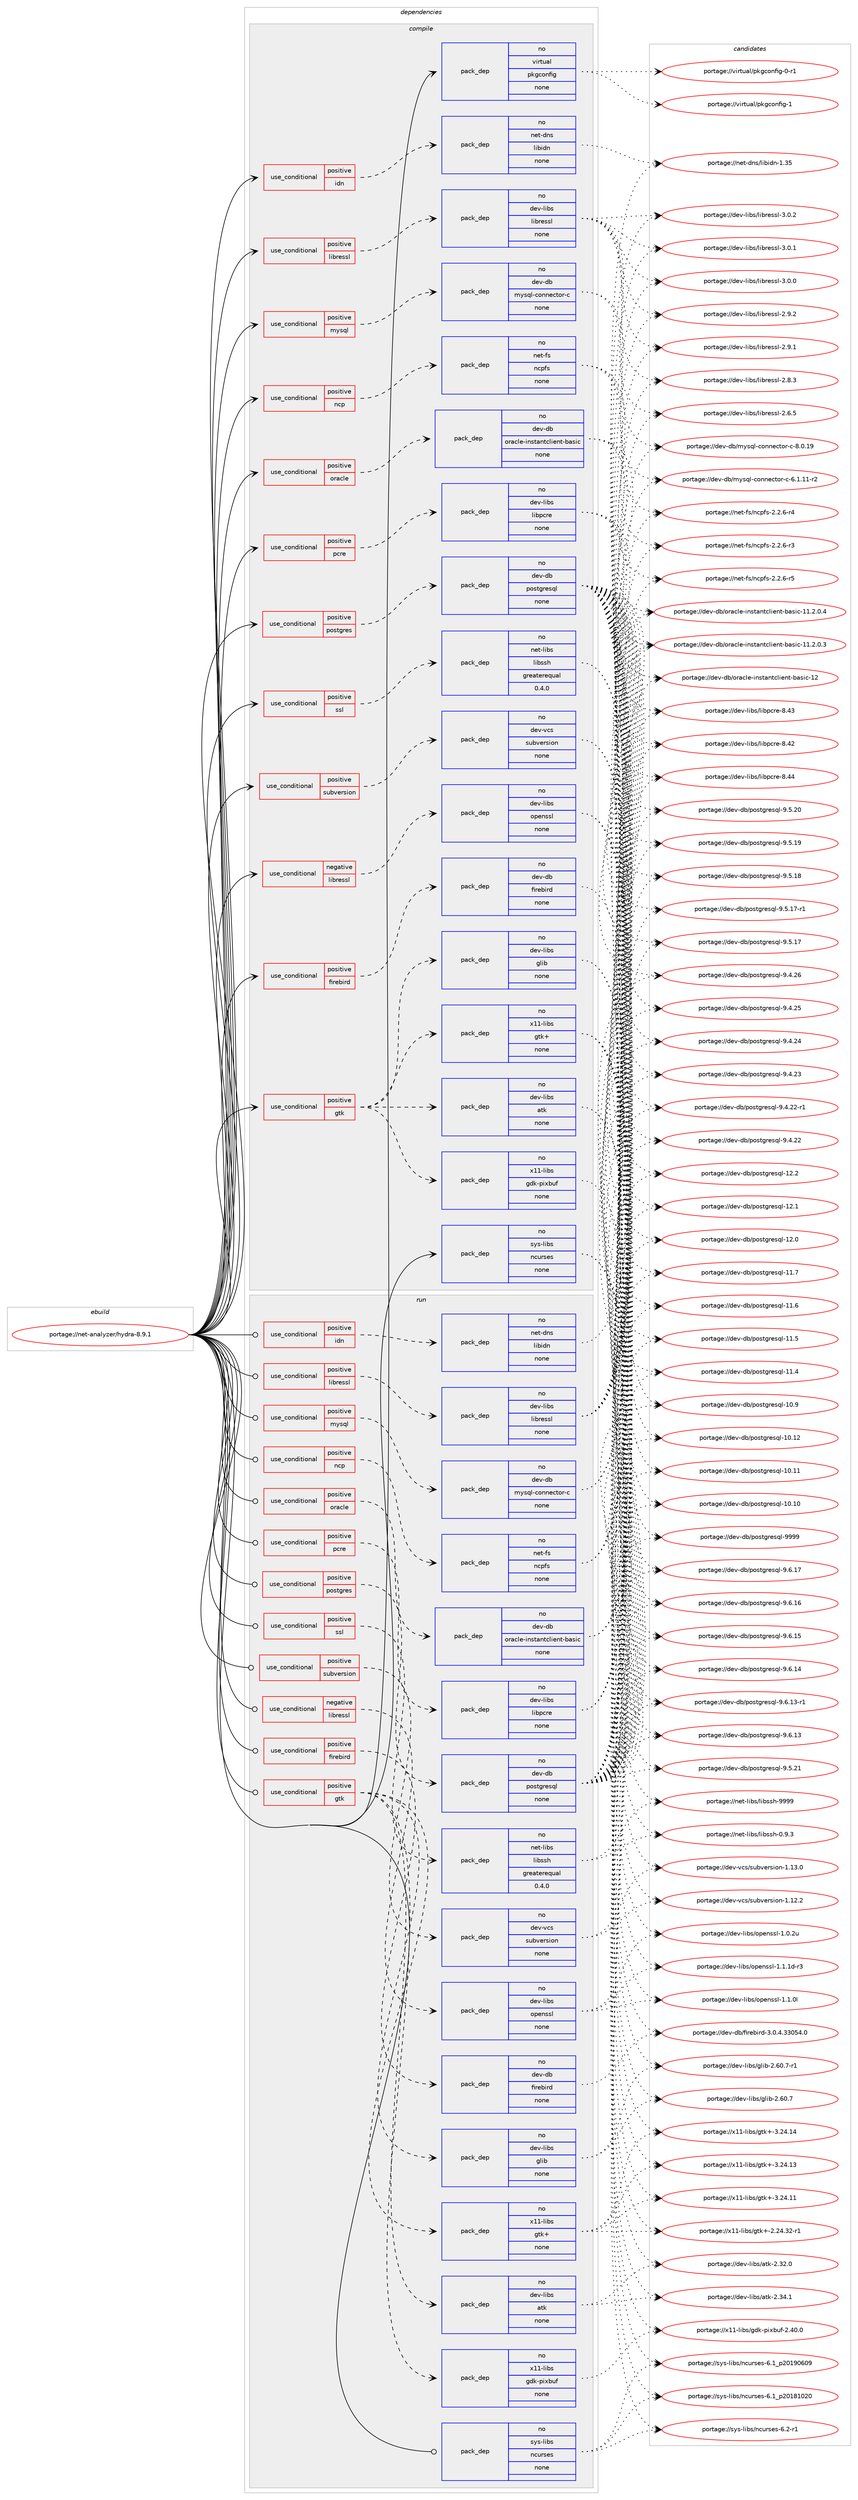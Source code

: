 digraph prolog {

# *************
# Graph options
# *************

newrank=true;
concentrate=true;
compound=true;
graph [rankdir=LR,fontname=Helvetica,fontsize=10,ranksep=1.5];#, ranksep=2.5, nodesep=0.2];
edge  [arrowhead=vee];
node  [fontname=Helvetica,fontsize=10];

# **********
# The ebuild
# **********

subgraph cluster_leftcol {
color=gray;
rank=same;
label=<<i>ebuild</i>>;
id [label="portage://net-analyzer/hydra-8.9.1", color=red, width=4, href="../net-analyzer/hydra-8.9.1.svg"];
}

# ****************
# The dependencies
# ****************

subgraph cluster_midcol {
color=gray;
label=<<i>dependencies</i>>;
subgraph cluster_compile {
fillcolor="#eeeeee";
style=filled;
label=<<i>compile</i>>;
subgraph cond35317 {
dependency156627 [label=<<TABLE BORDER="0" CELLBORDER="1" CELLSPACING="0" CELLPADDING="4"><TR><TD ROWSPAN="3" CELLPADDING="10">use_conditional</TD></TR><TR><TD>negative</TD></TR><TR><TD>libressl</TD></TR></TABLE>>, shape=none, color=red];
subgraph pack118736 {
dependency156628 [label=<<TABLE BORDER="0" CELLBORDER="1" CELLSPACING="0" CELLPADDING="4" WIDTH="220"><TR><TD ROWSPAN="6" CELLPADDING="30">pack_dep</TD></TR><TR><TD WIDTH="110">no</TD></TR><TR><TD>dev-libs</TD></TR><TR><TD>openssl</TD></TR><TR><TD>none</TD></TR><TR><TD></TD></TR></TABLE>>, shape=none, color=blue];
}
dependency156627:e -> dependency156628:w [weight=20,style="dashed",arrowhead="vee"];
}
id:e -> dependency156627:w [weight=20,style="solid",arrowhead="vee"];
subgraph cond35318 {
dependency156629 [label=<<TABLE BORDER="0" CELLBORDER="1" CELLSPACING="0" CELLPADDING="4"><TR><TD ROWSPAN="3" CELLPADDING="10">use_conditional</TD></TR><TR><TD>positive</TD></TR><TR><TD>firebird</TD></TR></TABLE>>, shape=none, color=red];
subgraph pack118737 {
dependency156630 [label=<<TABLE BORDER="0" CELLBORDER="1" CELLSPACING="0" CELLPADDING="4" WIDTH="220"><TR><TD ROWSPAN="6" CELLPADDING="30">pack_dep</TD></TR><TR><TD WIDTH="110">no</TD></TR><TR><TD>dev-db</TD></TR><TR><TD>firebird</TD></TR><TR><TD>none</TD></TR><TR><TD></TD></TR></TABLE>>, shape=none, color=blue];
}
dependency156629:e -> dependency156630:w [weight=20,style="dashed",arrowhead="vee"];
}
id:e -> dependency156629:w [weight=20,style="solid",arrowhead="vee"];
subgraph cond35319 {
dependency156631 [label=<<TABLE BORDER="0" CELLBORDER="1" CELLSPACING="0" CELLPADDING="4"><TR><TD ROWSPAN="3" CELLPADDING="10">use_conditional</TD></TR><TR><TD>positive</TD></TR><TR><TD>gtk</TD></TR></TABLE>>, shape=none, color=red];
subgraph pack118738 {
dependency156632 [label=<<TABLE BORDER="0" CELLBORDER="1" CELLSPACING="0" CELLPADDING="4" WIDTH="220"><TR><TD ROWSPAN="6" CELLPADDING="30">pack_dep</TD></TR><TR><TD WIDTH="110">no</TD></TR><TR><TD>dev-libs</TD></TR><TR><TD>atk</TD></TR><TR><TD>none</TD></TR><TR><TD></TD></TR></TABLE>>, shape=none, color=blue];
}
dependency156631:e -> dependency156632:w [weight=20,style="dashed",arrowhead="vee"];
subgraph pack118739 {
dependency156633 [label=<<TABLE BORDER="0" CELLBORDER="1" CELLSPACING="0" CELLPADDING="4" WIDTH="220"><TR><TD ROWSPAN="6" CELLPADDING="30">pack_dep</TD></TR><TR><TD WIDTH="110">no</TD></TR><TR><TD>dev-libs</TD></TR><TR><TD>glib</TD></TR><TR><TD>none</TD></TR><TR><TD></TD></TR></TABLE>>, shape=none, color=blue];
}
dependency156631:e -> dependency156633:w [weight=20,style="dashed",arrowhead="vee"];
subgraph pack118740 {
dependency156634 [label=<<TABLE BORDER="0" CELLBORDER="1" CELLSPACING="0" CELLPADDING="4" WIDTH="220"><TR><TD ROWSPAN="6" CELLPADDING="30">pack_dep</TD></TR><TR><TD WIDTH="110">no</TD></TR><TR><TD>x11-libs</TD></TR><TR><TD>gdk-pixbuf</TD></TR><TR><TD>none</TD></TR><TR><TD></TD></TR></TABLE>>, shape=none, color=blue];
}
dependency156631:e -> dependency156634:w [weight=20,style="dashed",arrowhead="vee"];
subgraph pack118741 {
dependency156635 [label=<<TABLE BORDER="0" CELLBORDER="1" CELLSPACING="0" CELLPADDING="4" WIDTH="220"><TR><TD ROWSPAN="6" CELLPADDING="30">pack_dep</TD></TR><TR><TD WIDTH="110">no</TD></TR><TR><TD>x11-libs</TD></TR><TR><TD>gtk+</TD></TR><TR><TD>none</TD></TR><TR><TD></TD></TR></TABLE>>, shape=none, color=blue];
}
dependency156631:e -> dependency156635:w [weight=20,style="dashed",arrowhead="vee"];
}
id:e -> dependency156631:w [weight=20,style="solid",arrowhead="vee"];
subgraph cond35320 {
dependency156636 [label=<<TABLE BORDER="0" CELLBORDER="1" CELLSPACING="0" CELLPADDING="4"><TR><TD ROWSPAN="3" CELLPADDING="10">use_conditional</TD></TR><TR><TD>positive</TD></TR><TR><TD>idn</TD></TR></TABLE>>, shape=none, color=red];
subgraph pack118742 {
dependency156637 [label=<<TABLE BORDER="0" CELLBORDER="1" CELLSPACING="0" CELLPADDING="4" WIDTH="220"><TR><TD ROWSPAN="6" CELLPADDING="30">pack_dep</TD></TR><TR><TD WIDTH="110">no</TD></TR><TR><TD>net-dns</TD></TR><TR><TD>libidn</TD></TR><TR><TD>none</TD></TR><TR><TD></TD></TR></TABLE>>, shape=none, color=blue];
}
dependency156636:e -> dependency156637:w [weight=20,style="dashed",arrowhead="vee"];
}
id:e -> dependency156636:w [weight=20,style="solid",arrowhead="vee"];
subgraph cond35321 {
dependency156638 [label=<<TABLE BORDER="0" CELLBORDER="1" CELLSPACING="0" CELLPADDING="4"><TR><TD ROWSPAN="3" CELLPADDING="10">use_conditional</TD></TR><TR><TD>positive</TD></TR><TR><TD>libressl</TD></TR></TABLE>>, shape=none, color=red];
subgraph pack118743 {
dependency156639 [label=<<TABLE BORDER="0" CELLBORDER="1" CELLSPACING="0" CELLPADDING="4" WIDTH="220"><TR><TD ROWSPAN="6" CELLPADDING="30">pack_dep</TD></TR><TR><TD WIDTH="110">no</TD></TR><TR><TD>dev-libs</TD></TR><TR><TD>libressl</TD></TR><TR><TD>none</TD></TR><TR><TD></TD></TR></TABLE>>, shape=none, color=blue];
}
dependency156638:e -> dependency156639:w [weight=20,style="dashed",arrowhead="vee"];
}
id:e -> dependency156638:w [weight=20,style="solid",arrowhead="vee"];
subgraph cond35322 {
dependency156640 [label=<<TABLE BORDER="0" CELLBORDER="1" CELLSPACING="0" CELLPADDING="4"><TR><TD ROWSPAN="3" CELLPADDING="10">use_conditional</TD></TR><TR><TD>positive</TD></TR><TR><TD>mysql</TD></TR></TABLE>>, shape=none, color=red];
subgraph pack118744 {
dependency156641 [label=<<TABLE BORDER="0" CELLBORDER="1" CELLSPACING="0" CELLPADDING="4" WIDTH="220"><TR><TD ROWSPAN="6" CELLPADDING="30">pack_dep</TD></TR><TR><TD WIDTH="110">no</TD></TR><TR><TD>dev-db</TD></TR><TR><TD>mysql-connector-c</TD></TR><TR><TD>none</TD></TR><TR><TD></TD></TR></TABLE>>, shape=none, color=blue];
}
dependency156640:e -> dependency156641:w [weight=20,style="dashed",arrowhead="vee"];
}
id:e -> dependency156640:w [weight=20,style="solid",arrowhead="vee"];
subgraph cond35323 {
dependency156642 [label=<<TABLE BORDER="0" CELLBORDER="1" CELLSPACING="0" CELLPADDING="4"><TR><TD ROWSPAN="3" CELLPADDING="10">use_conditional</TD></TR><TR><TD>positive</TD></TR><TR><TD>ncp</TD></TR></TABLE>>, shape=none, color=red];
subgraph pack118745 {
dependency156643 [label=<<TABLE BORDER="0" CELLBORDER="1" CELLSPACING="0" CELLPADDING="4" WIDTH="220"><TR><TD ROWSPAN="6" CELLPADDING="30">pack_dep</TD></TR><TR><TD WIDTH="110">no</TD></TR><TR><TD>net-fs</TD></TR><TR><TD>ncpfs</TD></TR><TR><TD>none</TD></TR><TR><TD></TD></TR></TABLE>>, shape=none, color=blue];
}
dependency156642:e -> dependency156643:w [weight=20,style="dashed",arrowhead="vee"];
}
id:e -> dependency156642:w [weight=20,style="solid",arrowhead="vee"];
subgraph cond35324 {
dependency156644 [label=<<TABLE BORDER="0" CELLBORDER="1" CELLSPACING="0" CELLPADDING="4"><TR><TD ROWSPAN="3" CELLPADDING="10">use_conditional</TD></TR><TR><TD>positive</TD></TR><TR><TD>oracle</TD></TR></TABLE>>, shape=none, color=red];
subgraph pack118746 {
dependency156645 [label=<<TABLE BORDER="0" CELLBORDER="1" CELLSPACING="0" CELLPADDING="4" WIDTH="220"><TR><TD ROWSPAN="6" CELLPADDING="30">pack_dep</TD></TR><TR><TD WIDTH="110">no</TD></TR><TR><TD>dev-db</TD></TR><TR><TD>oracle-instantclient-basic</TD></TR><TR><TD>none</TD></TR><TR><TD></TD></TR></TABLE>>, shape=none, color=blue];
}
dependency156644:e -> dependency156645:w [weight=20,style="dashed",arrowhead="vee"];
}
id:e -> dependency156644:w [weight=20,style="solid",arrowhead="vee"];
subgraph cond35325 {
dependency156646 [label=<<TABLE BORDER="0" CELLBORDER="1" CELLSPACING="0" CELLPADDING="4"><TR><TD ROWSPAN="3" CELLPADDING="10">use_conditional</TD></TR><TR><TD>positive</TD></TR><TR><TD>pcre</TD></TR></TABLE>>, shape=none, color=red];
subgraph pack118747 {
dependency156647 [label=<<TABLE BORDER="0" CELLBORDER="1" CELLSPACING="0" CELLPADDING="4" WIDTH="220"><TR><TD ROWSPAN="6" CELLPADDING="30">pack_dep</TD></TR><TR><TD WIDTH="110">no</TD></TR><TR><TD>dev-libs</TD></TR><TR><TD>libpcre</TD></TR><TR><TD>none</TD></TR><TR><TD></TD></TR></TABLE>>, shape=none, color=blue];
}
dependency156646:e -> dependency156647:w [weight=20,style="dashed",arrowhead="vee"];
}
id:e -> dependency156646:w [weight=20,style="solid",arrowhead="vee"];
subgraph cond35326 {
dependency156648 [label=<<TABLE BORDER="0" CELLBORDER="1" CELLSPACING="0" CELLPADDING="4"><TR><TD ROWSPAN="3" CELLPADDING="10">use_conditional</TD></TR><TR><TD>positive</TD></TR><TR><TD>postgres</TD></TR></TABLE>>, shape=none, color=red];
subgraph pack118748 {
dependency156649 [label=<<TABLE BORDER="0" CELLBORDER="1" CELLSPACING="0" CELLPADDING="4" WIDTH="220"><TR><TD ROWSPAN="6" CELLPADDING="30">pack_dep</TD></TR><TR><TD WIDTH="110">no</TD></TR><TR><TD>dev-db</TD></TR><TR><TD>postgresql</TD></TR><TR><TD>none</TD></TR><TR><TD></TD></TR></TABLE>>, shape=none, color=blue];
}
dependency156648:e -> dependency156649:w [weight=20,style="dashed",arrowhead="vee"];
}
id:e -> dependency156648:w [weight=20,style="solid",arrowhead="vee"];
subgraph cond35327 {
dependency156650 [label=<<TABLE BORDER="0" CELLBORDER="1" CELLSPACING="0" CELLPADDING="4"><TR><TD ROWSPAN="3" CELLPADDING="10">use_conditional</TD></TR><TR><TD>positive</TD></TR><TR><TD>ssl</TD></TR></TABLE>>, shape=none, color=red];
subgraph pack118749 {
dependency156651 [label=<<TABLE BORDER="0" CELLBORDER="1" CELLSPACING="0" CELLPADDING="4" WIDTH="220"><TR><TD ROWSPAN="6" CELLPADDING="30">pack_dep</TD></TR><TR><TD WIDTH="110">no</TD></TR><TR><TD>net-libs</TD></TR><TR><TD>libssh</TD></TR><TR><TD>greaterequal</TD></TR><TR><TD>0.4.0</TD></TR></TABLE>>, shape=none, color=blue];
}
dependency156650:e -> dependency156651:w [weight=20,style="dashed",arrowhead="vee"];
}
id:e -> dependency156650:w [weight=20,style="solid",arrowhead="vee"];
subgraph cond35328 {
dependency156652 [label=<<TABLE BORDER="0" CELLBORDER="1" CELLSPACING="0" CELLPADDING="4"><TR><TD ROWSPAN="3" CELLPADDING="10">use_conditional</TD></TR><TR><TD>positive</TD></TR><TR><TD>subversion</TD></TR></TABLE>>, shape=none, color=red];
subgraph pack118750 {
dependency156653 [label=<<TABLE BORDER="0" CELLBORDER="1" CELLSPACING="0" CELLPADDING="4" WIDTH="220"><TR><TD ROWSPAN="6" CELLPADDING="30">pack_dep</TD></TR><TR><TD WIDTH="110">no</TD></TR><TR><TD>dev-vcs</TD></TR><TR><TD>subversion</TD></TR><TR><TD>none</TD></TR><TR><TD></TD></TR></TABLE>>, shape=none, color=blue];
}
dependency156652:e -> dependency156653:w [weight=20,style="dashed",arrowhead="vee"];
}
id:e -> dependency156652:w [weight=20,style="solid",arrowhead="vee"];
subgraph pack118751 {
dependency156654 [label=<<TABLE BORDER="0" CELLBORDER="1" CELLSPACING="0" CELLPADDING="4" WIDTH="220"><TR><TD ROWSPAN="6" CELLPADDING="30">pack_dep</TD></TR><TR><TD WIDTH="110">no</TD></TR><TR><TD>sys-libs</TD></TR><TR><TD>ncurses</TD></TR><TR><TD>none</TD></TR><TR><TD></TD></TR></TABLE>>, shape=none, color=blue];
}
id:e -> dependency156654:w [weight=20,style="solid",arrowhead="vee"];
subgraph pack118752 {
dependency156655 [label=<<TABLE BORDER="0" CELLBORDER="1" CELLSPACING="0" CELLPADDING="4" WIDTH="220"><TR><TD ROWSPAN="6" CELLPADDING="30">pack_dep</TD></TR><TR><TD WIDTH="110">no</TD></TR><TR><TD>virtual</TD></TR><TR><TD>pkgconfig</TD></TR><TR><TD>none</TD></TR><TR><TD></TD></TR></TABLE>>, shape=none, color=blue];
}
id:e -> dependency156655:w [weight=20,style="solid",arrowhead="vee"];
}
subgraph cluster_compileandrun {
fillcolor="#eeeeee";
style=filled;
label=<<i>compile and run</i>>;
}
subgraph cluster_run {
fillcolor="#eeeeee";
style=filled;
label=<<i>run</i>>;
subgraph cond35329 {
dependency156656 [label=<<TABLE BORDER="0" CELLBORDER="1" CELLSPACING="0" CELLPADDING="4"><TR><TD ROWSPAN="3" CELLPADDING="10">use_conditional</TD></TR><TR><TD>negative</TD></TR><TR><TD>libressl</TD></TR></TABLE>>, shape=none, color=red];
subgraph pack118753 {
dependency156657 [label=<<TABLE BORDER="0" CELLBORDER="1" CELLSPACING="0" CELLPADDING="4" WIDTH="220"><TR><TD ROWSPAN="6" CELLPADDING="30">pack_dep</TD></TR><TR><TD WIDTH="110">no</TD></TR><TR><TD>dev-libs</TD></TR><TR><TD>openssl</TD></TR><TR><TD>none</TD></TR><TR><TD></TD></TR></TABLE>>, shape=none, color=blue];
}
dependency156656:e -> dependency156657:w [weight=20,style="dashed",arrowhead="vee"];
}
id:e -> dependency156656:w [weight=20,style="solid",arrowhead="odot"];
subgraph cond35330 {
dependency156658 [label=<<TABLE BORDER="0" CELLBORDER="1" CELLSPACING="0" CELLPADDING="4"><TR><TD ROWSPAN="3" CELLPADDING="10">use_conditional</TD></TR><TR><TD>positive</TD></TR><TR><TD>firebird</TD></TR></TABLE>>, shape=none, color=red];
subgraph pack118754 {
dependency156659 [label=<<TABLE BORDER="0" CELLBORDER="1" CELLSPACING="0" CELLPADDING="4" WIDTH="220"><TR><TD ROWSPAN="6" CELLPADDING="30">pack_dep</TD></TR><TR><TD WIDTH="110">no</TD></TR><TR><TD>dev-db</TD></TR><TR><TD>firebird</TD></TR><TR><TD>none</TD></TR><TR><TD></TD></TR></TABLE>>, shape=none, color=blue];
}
dependency156658:e -> dependency156659:w [weight=20,style="dashed",arrowhead="vee"];
}
id:e -> dependency156658:w [weight=20,style="solid",arrowhead="odot"];
subgraph cond35331 {
dependency156660 [label=<<TABLE BORDER="0" CELLBORDER="1" CELLSPACING="0" CELLPADDING="4"><TR><TD ROWSPAN="3" CELLPADDING="10">use_conditional</TD></TR><TR><TD>positive</TD></TR><TR><TD>gtk</TD></TR></TABLE>>, shape=none, color=red];
subgraph pack118755 {
dependency156661 [label=<<TABLE BORDER="0" CELLBORDER="1" CELLSPACING="0" CELLPADDING="4" WIDTH="220"><TR><TD ROWSPAN="6" CELLPADDING="30">pack_dep</TD></TR><TR><TD WIDTH="110">no</TD></TR><TR><TD>dev-libs</TD></TR><TR><TD>atk</TD></TR><TR><TD>none</TD></TR><TR><TD></TD></TR></TABLE>>, shape=none, color=blue];
}
dependency156660:e -> dependency156661:w [weight=20,style="dashed",arrowhead="vee"];
subgraph pack118756 {
dependency156662 [label=<<TABLE BORDER="0" CELLBORDER="1" CELLSPACING="0" CELLPADDING="4" WIDTH="220"><TR><TD ROWSPAN="6" CELLPADDING="30">pack_dep</TD></TR><TR><TD WIDTH="110">no</TD></TR><TR><TD>dev-libs</TD></TR><TR><TD>glib</TD></TR><TR><TD>none</TD></TR><TR><TD></TD></TR></TABLE>>, shape=none, color=blue];
}
dependency156660:e -> dependency156662:w [weight=20,style="dashed",arrowhead="vee"];
subgraph pack118757 {
dependency156663 [label=<<TABLE BORDER="0" CELLBORDER="1" CELLSPACING="0" CELLPADDING="4" WIDTH="220"><TR><TD ROWSPAN="6" CELLPADDING="30">pack_dep</TD></TR><TR><TD WIDTH="110">no</TD></TR><TR><TD>x11-libs</TD></TR><TR><TD>gdk-pixbuf</TD></TR><TR><TD>none</TD></TR><TR><TD></TD></TR></TABLE>>, shape=none, color=blue];
}
dependency156660:e -> dependency156663:w [weight=20,style="dashed",arrowhead="vee"];
subgraph pack118758 {
dependency156664 [label=<<TABLE BORDER="0" CELLBORDER="1" CELLSPACING="0" CELLPADDING="4" WIDTH="220"><TR><TD ROWSPAN="6" CELLPADDING="30">pack_dep</TD></TR><TR><TD WIDTH="110">no</TD></TR><TR><TD>x11-libs</TD></TR><TR><TD>gtk+</TD></TR><TR><TD>none</TD></TR><TR><TD></TD></TR></TABLE>>, shape=none, color=blue];
}
dependency156660:e -> dependency156664:w [weight=20,style="dashed",arrowhead="vee"];
}
id:e -> dependency156660:w [weight=20,style="solid",arrowhead="odot"];
subgraph cond35332 {
dependency156665 [label=<<TABLE BORDER="0" CELLBORDER="1" CELLSPACING="0" CELLPADDING="4"><TR><TD ROWSPAN="3" CELLPADDING="10">use_conditional</TD></TR><TR><TD>positive</TD></TR><TR><TD>idn</TD></TR></TABLE>>, shape=none, color=red];
subgraph pack118759 {
dependency156666 [label=<<TABLE BORDER="0" CELLBORDER="1" CELLSPACING="0" CELLPADDING="4" WIDTH="220"><TR><TD ROWSPAN="6" CELLPADDING="30">pack_dep</TD></TR><TR><TD WIDTH="110">no</TD></TR><TR><TD>net-dns</TD></TR><TR><TD>libidn</TD></TR><TR><TD>none</TD></TR><TR><TD></TD></TR></TABLE>>, shape=none, color=blue];
}
dependency156665:e -> dependency156666:w [weight=20,style="dashed",arrowhead="vee"];
}
id:e -> dependency156665:w [weight=20,style="solid",arrowhead="odot"];
subgraph cond35333 {
dependency156667 [label=<<TABLE BORDER="0" CELLBORDER="1" CELLSPACING="0" CELLPADDING="4"><TR><TD ROWSPAN="3" CELLPADDING="10">use_conditional</TD></TR><TR><TD>positive</TD></TR><TR><TD>libressl</TD></TR></TABLE>>, shape=none, color=red];
subgraph pack118760 {
dependency156668 [label=<<TABLE BORDER="0" CELLBORDER="1" CELLSPACING="0" CELLPADDING="4" WIDTH="220"><TR><TD ROWSPAN="6" CELLPADDING="30">pack_dep</TD></TR><TR><TD WIDTH="110">no</TD></TR><TR><TD>dev-libs</TD></TR><TR><TD>libressl</TD></TR><TR><TD>none</TD></TR><TR><TD></TD></TR></TABLE>>, shape=none, color=blue];
}
dependency156667:e -> dependency156668:w [weight=20,style="dashed",arrowhead="vee"];
}
id:e -> dependency156667:w [weight=20,style="solid",arrowhead="odot"];
subgraph cond35334 {
dependency156669 [label=<<TABLE BORDER="0" CELLBORDER="1" CELLSPACING="0" CELLPADDING="4"><TR><TD ROWSPAN="3" CELLPADDING="10">use_conditional</TD></TR><TR><TD>positive</TD></TR><TR><TD>mysql</TD></TR></TABLE>>, shape=none, color=red];
subgraph pack118761 {
dependency156670 [label=<<TABLE BORDER="0" CELLBORDER="1" CELLSPACING="0" CELLPADDING="4" WIDTH="220"><TR><TD ROWSPAN="6" CELLPADDING="30">pack_dep</TD></TR><TR><TD WIDTH="110">no</TD></TR><TR><TD>dev-db</TD></TR><TR><TD>mysql-connector-c</TD></TR><TR><TD>none</TD></TR><TR><TD></TD></TR></TABLE>>, shape=none, color=blue];
}
dependency156669:e -> dependency156670:w [weight=20,style="dashed",arrowhead="vee"];
}
id:e -> dependency156669:w [weight=20,style="solid",arrowhead="odot"];
subgraph cond35335 {
dependency156671 [label=<<TABLE BORDER="0" CELLBORDER="1" CELLSPACING="0" CELLPADDING="4"><TR><TD ROWSPAN="3" CELLPADDING="10">use_conditional</TD></TR><TR><TD>positive</TD></TR><TR><TD>ncp</TD></TR></TABLE>>, shape=none, color=red];
subgraph pack118762 {
dependency156672 [label=<<TABLE BORDER="0" CELLBORDER="1" CELLSPACING="0" CELLPADDING="4" WIDTH="220"><TR><TD ROWSPAN="6" CELLPADDING="30">pack_dep</TD></TR><TR><TD WIDTH="110">no</TD></TR><TR><TD>net-fs</TD></TR><TR><TD>ncpfs</TD></TR><TR><TD>none</TD></TR><TR><TD></TD></TR></TABLE>>, shape=none, color=blue];
}
dependency156671:e -> dependency156672:w [weight=20,style="dashed",arrowhead="vee"];
}
id:e -> dependency156671:w [weight=20,style="solid",arrowhead="odot"];
subgraph cond35336 {
dependency156673 [label=<<TABLE BORDER="0" CELLBORDER="1" CELLSPACING="0" CELLPADDING="4"><TR><TD ROWSPAN="3" CELLPADDING="10">use_conditional</TD></TR><TR><TD>positive</TD></TR><TR><TD>oracle</TD></TR></TABLE>>, shape=none, color=red];
subgraph pack118763 {
dependency156674 [label=<<TABLE BORDER="0" CELLBORDER="1" CELLSPACING="0" CELLPADDING="4" WIDTH="220"><TR><TD ROWSPAN="6" CELLPADDING="30">pack_dep</TD></TR><TR><TD WIDTH="110">no</TD></TR><TR><TD>dev-db</TD></TR><TR><TD>oracle-instantclient-basic</TD></TR><TR><TD>none</TD></TR><TR><TD></TD></TR></TABLE>>, shape=none, color=blue];
}
dependency156673:e -> dependency156674:w [weight=20,style="dashed",arrowhead="vee"];
}
id:e -> dependency156673:w [weight=20,style="solid",arrowhead="odot"];
subgraph cond35337 {
dependency156675 [label=<<TABLE BORDER="0" CELLBORDER="1" CELLSPACING="0" CELLPADDING="4"><TR><TD ROWSPAN="3" CELLPADDING="10">use_conditional</TD></TR><TR><TD>positive</TD></TR><TR><TD>pcre</TD></TR></TABLE>>, shape=none, color=red];
subgraph pack118764 {
dependency156676 [label=<<TABLE BORDER="0" CELLBORDER="1" CELLSPACING="0" CELLPADDING="4" WIDTH="220"><TR><TD ROWSPAN="6" CELLPADDING="30">pack_dep</TD></TR><TR><TD WIDTH="110">no</TD></TR><TR><TD>dev-libs</TD></TR><TR><TD>libpcre</TD></TR><TR><TD>none</TD></TR><TR><TD></TD></TR></TABLE>>, shape=none, color=blue];
}
dependency156675:e -> dependency156676:w [weight=20,style="dashed",arrowhead="vee"];
}
id:e -> dependency156675:w [weight=20,style="solid",arrowhead="odot"];
subgraph cond35338 {
dependency156677 [label=<<TABLE BORDER="0" CELLBORDER="1" CELLSPACING="0" CELLPADDING="4"><TR><TD ROWSPAN="3" CELLPADDING="10">use_conditional</TD></TR><TR><TD>positive</TD></TR><TR><TD>postgres</TD></TR></TABLE>>, shape=none, color=red];
subgraph pack118765 {
dependency156678 [label=<<TABLE BORDER="0" CELLBORDER="1" CELLSPACING="0" CELLPADDING="4" WIDTH="220"><TR><TD ROWSPAN="6" CELLPADDING="30">pack_dep</TD></TR><TR><TD WIDTH="110">no</TD></TR><TR><TD>dev-db</TD></TR><TR><TD>postgresql</TD></TR><TR><TD>none</TD></TR><TR><TD></TD></TR></TABLE>>, shape=none, color=blue];
}
dependency156677:e -> dependency156678:w [weight=20,style="dashed",arrowhead="vee"];
}
id:e -> dependency156677:w [weight=20,style="solid",arrowhead="odot"];
subgraph cond35339 {
dependency156679 [label=<<TABLE BORDER="0" CELLBORDER="1" CELLSPACING="0" CELLPADDING="4"><TR><TD ROWSPAN="3" CELLPADDING="10">use_conditional</TD></TR><TR><TD>positive</TD></TR><TR><TD>ssl</TD></TR></TABLE>>, shape=none, color=red];
subgraph pack118766 {
dependency156680 [label=<<TABLE BORDER="0" CELLBORDER="1" CELLSPACING="0" CELLPADDING="4" WIDTH="220"><TR><TD ROWSPAN="6" CELLPADDING="30">pack_dep</TD></TR><TR><TD WIDTH="110">no</TD></TR><TR><TD>net-libs</TD></TR><TR><TD>libssh</TD></TR><TR><TD>greaterequal</TD></TR><TR><TD>0.4.0</TD></TR></TABLE>>, shape=none, color=blue];
}
dependency156679:e -> dependency156680:w [weight=20,style="dashed",arrowhead="vee"];
}
id:e -> dependency156679:w [weight=20,style="solid",arrowhead="odot"];
subgraph cond35340 {
dependency156681 [label=<<TABLE BORDER="0" CELLBORDER="1" CELLSPACING="0" CELLPADDING="4"><TR><TD ROWSPAN="3" CELLPADDING="10">use_conditional</TD></TR><TR><TD>positive</TD></TR><TR><TD>subversion</TD></TR></TABLE>>, shape=none, color=red];
subgraph pack118767 {
dependency156682 [label=<<TABLE BORDER="0" CELLBORDER="1" CELLSPACING="0" CELLPADDING="4" WIDTH="220"><TR><TD ROWSPAN="6" CELLPADDING="30">pack_dep</TD></TR><TR><TD WIDTH="110">no</TD></TR><TR><TD>dev-vcs</TD></TR><TR><TD>subversion</TD></TR><TR><TD>none</TD></TR><TR><TD></TD></TR></TABLE>>, shape=none, color=blue];
}
dependency156681:e -> dependency156682:w [weight=20,style="dashed",arrowhead="vee"];
}
id:e -> dependency156681:w [weight=20,style="solid",arrowhead="odot"];
subgraph pack118768 {
dependency156683 [label=<<TABLE BORDER="0" CELLBORDER="1" CELLSPACING="0" CELLPADDING="4" WIDTH="220"><TR><TD ROWSPAN="6" CELLPADDING="30">pack_dep</TD></TR><TR><TD WIDTH="110">no</TD></TR><TR><TD>sys-libs</TD></TR><TR><TD>ncurses</TD></TR><TR><TD>none</TD></TR><TR><TD></TD></TR></TABLE>>, shape=none, color=blue];
}
id:e -> dependency156683:w [weight=20,style="solid",arrowhead="odot"];
}
}

# **************
# The candidates
# **************

subgraph cluster_choices {
rank=same;
color=gray;
label=<<i>candidates</i>>;

subgraph choice118736 {
color=black;
nodesep=1;
choice1001011184510810598115471111121011101151151084549464946491004511451 [label="portage://dev-libs/openssl-1.1.1d-r3", color=red, width=4,href="../dev-libs/openssl-1.1.1d-r3.svg"];
choice100101118451081059811547111112101110115115108454946494648108 [label="portage://dev-libs/openssl-1.1.0l", color=red, width=4,href="../dev-libs/openssl-1.1.0l.svg"];
choice100101118451081059811547111112101110115115108454946484650117 [label="portage://dev-libs/openssl-1.0.2u", color=red, width=4,href="../dev-libs/openssl-1.0.2u.svg"];
dependency156628:e -> choice1001011184510810598115471111121011101151151084549464946491004511451:w [style=dotted,weight="100"];
dependency156628:e -> choice100101118451081059811547111112101110115115108454946494648108:w [style=dotted,weight="100"];
dependency156628:e -> choice100101118451081059811547111112101110115115108454946484650117:w [style=dotted,weight="100"];
}
subgraph choice118737 {
color=black;
nodesep=1;
choice100101118451009847102105114101981051141004551464846524651514853524648 [label="portage://dev-db/firebird-3.0.4.33054.0", color=red, width=4,href="../dev-db/firebird-3.0.4.33054.0.svg"];
dependency156630:e -> choice100101118451009847102105114101981051141004551464846524651514853524648:w [style=dotted,weight="100"];
}
subgraph choice118738 {
color=black;
nodesep=1;
choice1001011184510810598115479711610745504651524649 [label="portage://dev-libs/atk-2.34.1", color=red, width=4,href="../dev-libs/atk-2.34.1.svg"];
choice1001011184510810598115479711610745504651504648 [label="portage://dev-libs/atk-2.32.0", color=red, width=4,href="../dev-libs/atk-2.32.0.svg"];
dependency156632:e -> choice1001011184510810598115479711610745504651524649:w [style=dotted,weight="100"];
dependency156632:e -> choice1001011184510810598115479711610745504651504648:w [style=dotted,weight="100"];
}
subgraph choice118739 {
color=black;
nodesep=1;
choice10010111845108105981154710310810598455046544846554511449 [label="portage://dev-libs/glib-2.60.7-r1", color=red, width=4,href="../dev-libs/glib-2.60.7-r1.svg"];
choice1001011184510810598115471031081059845504654484655 [label="portage://dev-libs/glib-2.60.7", color=red, width=4,href="../dev-libs/glib-2.60.7.svg"];
dependency156633:e -> choice10010111845108105981154710310810598455046544846554511449:w [style=dotted,weight="100"];
dependency156633:e -> choice1001011184510810598115471031081059845504654484655:w [style=dotted,weight="100"];
}
subgraph choice118740 {
color=black;
nodesep=1;
choice1204949451081059811547103100107451121051209811710245504652484648 [label="portage://x11-libs/gdk-pixbuf-2.40.0", color=red, width=4,href="../x11-libs/gdk-pixbuf-2.40.0.svg"];
dependency156634:e -> choice1204949451081059811547103100107451121051209811710245504652484648:w [style=dotted,weight="100"];
}
subgraph choice118741 {
color=black;
nodesep=1;
choice1204949451081059811547103116107434551465052464952 [label="portage://x11-libs/gtk+-3.24.14", color=red, width=4,href="../x11-libs/gtk+-3.24.14.svg"];
choice1204949451081059811547103116107434551465052464951 [label="portage://x11-libs/gtk+-3.24.13", color=red, width=4,href="../x11-libs/gtk+-3.24.13.svg"];
choice1204949451081059811547103116107434551465052464949 [label="portage://x11-libs/gtk+-3.24.11", color=red, width=4,href="../x11-libs/gtk+-3.24.11.svg"];
choice12049494510810598115471031161074345504650524651504511449 [label="portage://x11-libs/gtk+-2.24.32-r1", color=red, width=4,href="../x11-libs/gtk+-2.24.32-r1.svg"];
dependency156635:e -> choice1204949451081059811547103116107434551465052464952:w [style=dotted,weight="100"];
dependency156635:e -> choice1204949451081059811547103116107434551465052464951:w [style=dotted,weight="100"];
dependency156635:e -> choice1204949451081059811547103116107434551465052464949:w [style=dotted,weight="100"];
dependency156635:e -> choice12049494510810598115471031161074345504650524651504511449:w [style=dotted,weight="100"];
}
subgraph choice118742 {
color=black;
nodesep=1;
choice1101011164510011011547108105981051001104549465153 [label="portage://net-dns/libidn-1.35", color=red, width=4,href="../net-dns/libidn-1.35.svg"];
dependency156637:e -> choice1101011164510011011547108105981051001104549465153:w [style=dotted,weight="100"];
}
subgraph choice118743 {
color=black;
nodesep=1;
choice10010111845108105981154710810598114101115115108455146484650 [label="portage://dev-libs/libressl-3.0.2", color=red, width=4,href="../dev-libs/libressl-3.0.2.svg"];
choice10010111845108105981154710810598114101115115108455146484649 [label="portage://dev-libs/libressl-3.0.1", color=red, width=4,href="../dev-libs/libressl-3.0.1.svg"];
choice10010111845108105981154710810598114101115115108455146484648 [label="portage://dev-libs/libressl-3.0.0", color=red, width=4,href="../dev-libs/libressl-3.0.0.svg"];
choice10010111845108105981154710810598114101115115108455046574650 [label="portage://dev-libs/libressl-2.9.2", color=red, width=4,href="../dev-libs/libressl-2.9.2.svg"];
choice10010111845108105981154710810598114101115115108455046574649 [label="portage://dev-libs/libressl-2.9.1", color=red, width=4,href="../dev-libs/libressl-2.9.1.svg"];
choice10010111845108105981154710810598114101115115108455046564651 [label="portage://dev-libs/libressl-2.8.3", color=red, width=4,href="../dev-libs/libressl-2.8.3.svg"];
choice10010111845108105981154710810598114101115115108455046544653 [label="portage://dev-libs/libressl-2.6.5", color=red, width=4,href="../dev-libs/libressl-2.6.5.svg"];
dependency156639:e -> choice10010111845108105981154710810598114101115115108455146484650:w [style=dotted,weight="100"];
dependency156639:e -> choice10010111845108105981154710810598114101115115108455146484649:w [style=dotted,weight="100"];
dependency156639:e -> choice10010111845108105981154710810598114101115115108455146484648:w [style=dotted,weight="100"];
dependency156639:e -> choice10010111845108105981154710810598114101115115108455046574650:w [style=dotted,weight="100"];
dependency156639:e -> choice10010111845108105981154710810598114101115115108455046574649:w [style=dotted,weight="100"];
dependency156639:e -> choice10010111845108105981154710810598114101115115108455046564651:w [style=dotted,weight="100"];
dependency156639:e -> choice10010111845108105981154710810598114101115115108455046544653:w [style=dotted,weight="100"];
}
subgraph choice118744 {
color=black;
nodesep=1;
choice100101118451009847109121115113108459911111011010199116111114459945564648464957 [label="portage://dev-db/mysql-connector-c-8.0.19", color=red, width=4,href="../dev-db/mysql-connector-c-8.0.19.svg"];
choice1001011184510098471091211151131084599111110110101991161111144599455446494649494511450 [label="portage://dev-db/mysql-connector-c-6.1.11-r2", color=red, width=4,href="../dev-db/mysql-connector-c-6.1.11-r2.svg"];
dependency156641:e -> choice100101118451009847109121115113108459911111011010199116111114459945564648464957:w [style=dotted,weight="100"];
dependency156641:e -> choice1001011184510098471091211151131084599111110110101991161111144599455446494649494511450:w [style=dotted,weight="100"];
}
subgraph choice118745 {
color=black;
nodesep=1;
choice1101011164510211547110991121021154550465046544511453 [label="portage://net-fs/ncpfs-2.2.6-r5", color=red, width=4,href="../net-fs/ncpfs-2.2.6-r5.svg"];
choice1101011164510211547110991121021154550465046544511452 [label="portage://net-fs/ncpfs-2.2.6-r4", color=red, width=4,href="../net-fs/ncpfs-2.2.6-r4.svg"];
choice1101011164510211547110991121021154550465046544511451 [label="portage://net-fs/ncpfs-2.2.6-r3", color=red, width=4,href="../net-fs/ncpfs-2.2.6-r3.svg"];
dependency156643:e -> choice1101011164510211547110991121021154550465046544511453:w [style=dotted,weight="100"];
dependency156643:e -> choice1101011164510211547110991121021154550465046544511452:w [style=dotted,weight="100"];
dependency156643:e -> choice1101011164510211547110991121021154550465046544511451:w [style=dotted,weight="100"];
}
subgraph choice118746 {
color=black;
nodesep=1;
choice100101118451009847111114979910810145105110115116971101169910810510111011645989711510599454950 [label="portage://dev-db/oracle-instantclient-basic-12", color=red, width=4,href="../dev-db/oracle-instantclient-basic-12.svg"];
choice100101118451009847111114979910810145105110115116971101169910810510111011645989711510599454949465046484652 [label="portage://dev-db/oracle-instantclient-basic-11.2.0.4", color=red, width=4,href="../dev-db/oracle-instantclient-basic-11.2.0.4.svg"];
choice100101118451009847111114979910810145105110115116971101169910810510111011645989711510599454949465046484651 [label="portage://dev-db/oracle-instantclient-basic-11.2.0.3", color=red, width=4,href="../dev-db/oracle-instantclient-basic-11.2.0.3.svg"];
dependency156645:e -> choice100101118451009847111114979910810145105110115116971101169910810510111011645989711510599454950:w [style=dotted,weight="100"];
dependency156645:e -> choice100101118451009847111114979910810145105110115116971101169910810510111011645989711510599454949465046484652:w [style=dotted,weight="100"];
dependency156645:e -> choice100101118451009847111114979910810145105110115116971101169910810510111011645989711510599454949465046484651:w [style=dotted,weight="100"];
}
subgraph choice118747 {
color=black;
nodesep=1;
choice10010111845108105981154710810598112991141014556465252 [label="portage://dev-libs/libpcre-8.44", color=red, width=4,href="../dev-libs/libpcre-8.44.svg"];
choice10010111845108105981154710810598112991141014556465251 [label="portage://dev-libs/libpcre-8.43", color=red, width=4,href="../dev-libs/libpcre-8.43.svg"];
choice10010111845108105981154710810598112991141014556465250 [label="portage://dev-libs/libpcre-8.42", color=red, width=4,href="../dev-libs/libpcre-8.42.svg"];
dependency156647:e -> choice10010111845108105981154710810598112991141014556465252:w [style=dotted,weight="100"];
dependency156647:e -> choice10010111845108105981154710810598112991141014556465251:w [style=dotted,weight="100"];
dependency156647:e -> choice10010111845108105981154710810598112991141014556465250:w [style=dotted,weight="100"];
}
subgraph choice118748 {
color=black;
nodesep=1;
choice1001011184510098471121111151161031141011151131084557575757 [label="portage://dev-db/postgresql-9999", color=red, width=4,href="../dev-db/postgresql-9999.svg"];
choice10010111845100984711211111511610311410111511310845574654464955 [label="portage://dev-db/postgresql-9.6.17", color=red, width=4,href="../dev-db/postgresql-9.6.17.svg"];
choice10010111845100984711211111511610311410111511310845574654464954 [label="portage://dev-db/postgresql-9.6.16", color=red, width=4,href="../dev-db/postgresql-9.6.16.svg"];
choice10010111845100984711211111511610311410111511310845574654464953 [label="portage://dev-db/postgresql-9.6.15", color=red, width=4,href="../dev-db/postgresql-9.6.15.svg"];
choice10010111845100984711211111511610311410111511310845574654464952 [label="portage://dev-db/postgresql-9.6.14", color=red, width=4,href="../dev-db/postgresql-9.6.14.svg"];
choice100101118451009847112111115116103114101115113108455746544649514511449 [label="portage://dev-db/postgresql-9.6.13-r1", color=red, width=4,href="../dev-db/postgresql-9.6.13-r1.svg"];
choice10010111845100984711211111511610311410111511310845574654464951 [label="portage://dev-db/postgresql-9.6.13", color=red, width=4,href="../dev-db/postgresql-9.6.13.svg"];
choice10010111845100984711211111511610311410111511310845574653465049 [label="portage://dev-db/postgresql-9.5.21", color=red, width=4,href="../dev-db/postgresql-9.5.21.svg"];
choice10010111845100984711211111511610311410111511310845574653465048 [label="portage://dev-db/postgresql-9.5.20", color=red, width=4,href="../dev-db/postgresql-9.5.20.svg"];
choice10010111845100984711211111511610311410111511310845574653464957 [label="portage://dev-db/postgresql-9.5.19", color=red, width=4,href="../dev-db/postgresql-9.5.19.svg"];
choice10010111845100984711211111511610311410111511310845574653464956 [label="portage://dev-db/postgresql-9.5.18", color=red, width=4,href="../dev-db/postgresql-9.5.18.svg"];
choice100101118451009847112111115116103114101115113108455746534649554511449 [label="portage://dev-db/postgresql-9.5.17-r1", color=red, width=4,href="../dev-db/postgresql-9.5.17-r1.svg"];
choice10010111845100984711211111511610311410111511310845574653464955 [label="portage://dev-db/postgresql-9.5.17", color=red, width=4,href="../dev-db/postgresql-9.5.17.svg"];
choice10010111845100984711211111511610311410111511310845574652465054 [label="portage://dev-db/postgresql-9.4.26", color=red, width=4,href="../dev-db/postgresql-9.4.26.svg"];
choice10010111845100984711211111511610311410111511310845574652465053 [label="portage://dev-db/postgresql-9.4.25", color=red, width=4,href="../dev-db/postgresql-9.4.25.svg"];
choice10010111845100984711211111511610311410111511310845574652465052 [label="portage://dev-db/postgresql-9.4.24", color=red, width=4,href="../dev-db/postgresql-9.4.24.svg"];
choice10010111845100984711211111511610311410111511310845574652465051 [label="portage://dev-db/postgresql-9.4.23", color=red, width=4,href="../dev-db/postgresql-9.4.23.svg"];
choice100101118451009847112111115116103114101115113108455746524650504511449 [label="portage://dev-db/postgresql-9.4.22-r1", color=red, width=4,href="../dev-db/postgresql-9.4.22-r1.svg"];
choice10010111845100984711211111511610311410111511310845574652465050 [label="portage://dev-db/postgresql-9.4.22", color=red, width=4,href="../dev-db/postgresql-9.4.22.svg"];
choice1001011184510098471121111151161031141011151131084549504650 [label="portage://dev-db/postgresql-12.2", color=red, width=4,href="../dev-db/postgresql-12.2.svg"];
choice1001011184510098471121111151161031141011151131084549504649 [label="portage://dev-db/postgresql-12.1", color=red, width=4,href="../dev-db/postgresql-12.1.svg"];
choice1001011184510098471121111151161031141011151131084549504648 [label="portage://dev-db/postgresql-12.0", color=red, width=4,href="../dev-db/postgresql-12.0.svg"];
choice1001011184510098471121111151161031141011151131084549494655 [label="portage://dev-db/postgresql-11.7", color=red, width=4,href="../dev-db/postgresql-11.7.svg"];
choice1001011184510098471121111151161031141011151131084549494654 [label="portage://dev-db/postgresql-11.6", color=red, width=4,href="../dev-db/postgresql-11.6.svg"];
choice1001011184510098471121111151161031141011151131084549494653 [label="portage://dev-db/postgresql-11.5", color=red, width=4,href="../dev-db/postgresql-11.5.svg"];
choice1001011184510098471121111151161031141011151131084549494652 [label="portage://dev-db/postgresql-11.4", color=red, width=4,href="../dev-db/postgresql-11.4.svg"];
choice1001011184510098471121111151161031141011151131084549484657 [label="portage://dev-db/postgresql-10.9", color=red, width=4,href="../dev-db/postgresql-10.9.svg"];
choice100101118451009847112111115116103114101115113108454948464950 [label="portage://dev-db/postgresql-10.12", color=red, width=4,href="../dev-db/postgresql-10.12.svg"];
choice100101118451009847112111115116103114101115113108454948464949 [label="portage://dev-db/postgresql-10.11", color=red, width=4,href="../dev-db/postgresql-10.11.svg"];
choice100101118451009847112111115116103114101115113108454948464948 [label="portage://dev-db/postgresql-10.10", color=red, width=4,href="../dev-db/postgresql-10.10.svg"];
dependency156649:e -> choice1001011184510098471121111151161031141011151131084557575757:w [style=dotted,weight="100"];
dependency156649:e -> choice10010111845100984711211111511610311410111511310845574654464955:w [style=dotted,weight="100"];
dependency156649:e -> choice10010111845100984711211111511610311410111511310845574654464954:w [style=dotted,weight="100"];
dependency156649:e -> choice10010111845100984711211111511610311410111511310845574654464953:w [style=dotted,weight="100"];
dependency156649:e -> choice10010111845100984711211111511610311410111511310845574654464952:w [style=dotted,weight="100"];
dependency156649:e -> choice100101118451009847112111115116103114101115113108455746544649514511449:w [style=dotted,weight="100"];
dependency156649:e -> choice10010111845100984711211111511610311410111511310845574654464951:w [style=dotted,weight="100"];
dependency156649:e -> choice10010111845100984711211111511610311410111511310845574653465049:w [style=dotted,weight="100"];
dependency156649:e -> choice10010111845100984711211111511610311410111511310845574653465048:w [style=dotted,weight="100"];
dependency156649:e -> choice10010111845100984711211111511610311410111511310845574653464957:w [style=dotted,weight="100"];
dependency156649:e -> choice10010111845100984711211111511610311410111511310845574653464956:w [style=dotted,weight="100"];
dependency156649:e -> choice100101118451009847112111115116103114101115113108455746534649554511449:w [style=dotted,weight="100"];
dependency156649:e -> choice10010111845100984711211111511610311410111511310845574653464955:w [style=dotted,weight="100"];
dependency156649:e -> choice10010111845100984711211111511610311410111511310845574652465054:w [style=dotted,weight="100"];
dependency156649:e -> choice10010111845100984711211111511610311410111511310845574652465053:w [style=dotted,weight="100"];
dependency156649:e -> choice10010111845100984711211111511610311410111511310845574652465052:w [style=dotted,weight="100"];
dependency156649:e -> choice10010111845100984711211111511610311410111511310845574652465051:w [style=dotted,weight="100"];
dependency156649:e -> choice100101118451009847112111115116103114101115113108455746524650504511449:w [style=dotted,weight="100"];
dependency156649:e -> choice10010111845100984711211111511610311410111511310845574652465050:w [style=dotted,weight="100"];
dependency156649:e -> choice1001011184510098471121111151161031141011151131084549504650:w [style=dotted,weight="100"];
dependency156649:e -> choice1001011184510098471121111151161031141011151131084549504649:w [style=dotted,weight="100"];
dependency156649:e -> choice1001011184510098471121111151161031141011151131084549504648:w [style=dotted,weight="100"];
dependency156649:e -> choice1001011184510098471121111151161031141011151131084549494655:w [style=dotted,weight="100"];
dependency156649:e -> choice1001011184510098471121111151161031141011151131084549494654:w [style=dotted,weight="100"];
dependency156649:e -> choice1001011184510098471121111151161031141011151131084549494653:w [style=dotted,weight="100"];
dependency156649:e -> choice1001011184510098471121111151161031141011151131084549494652:w [style=dotted,weight="100"];
dependency156649:e -> choice1001011184510098471121111151161031141011151131084549484657:w [style=dotted,weight="100"];
dependency156649:e -> choice100101118451009847112111115116103114101115113108454948464950:w [style=dotted,weight="100"];
dependency156649:e -> choice100101118451009847112111115116103114101115113108454948464949:w [style=dotted,weight="100"];
dependency156649:e -> choice100101118451009847112111115116103114101115113108454948464948:w [style=dotted,weight="100"];
}
subgraph choice118749 {
color=black;
nodesep=1;
choice110101116451081059811547108105981151151044557575757 [label="portage://net-libs/libssh-9999", color=red, width=4,href="../net-libs/libssh-9999.svg"];
choice11010111645108105981154710810598115115104454846574651 [label="portage://net-libs/libssh-0.9.3", color=red, width=4,href="../net-libs/libssh-0.9.3.svg"];
dependency156651:e -> choice110101116451081059811547108105981151151044557575757:w [style=dotted,weight="100"];
dependency156651:e -> choice11010111645108105981154710810598115115104454846574651:w [style=dotted,weight="100"];
}
subgraph choice118750 {
color=black;
nodesep=1;
choice1001011184511899115471151179811810111411510511111045494649514648 [label="portage://dev-vcs/subversion-1.13.0", color=red, width=4,href="../dev-vcs/subversion-1.13.0.svg"];
choice1001011184511899115471151179811810111411510511111045494649504650 [label="portage://dev-vcs/subversion-1.12.2", color=red, width=4,href="../dev-vcs/subversion-1.12.2.svg"];
dependency156653:e -> choice1001011184511899115471151179811810111411510511111045494649514648:w [style=dotted,weight="100"];
dependency156653:e -> choice1001011184511899115471151179811810111411510511111045494649504650:w [style=dotted,weight="100"];
}
subgraph choice118751 {
color=black;
nodesep=1;
choice11512111545108105981154711099117114115101115455446504511449 [label="portage://sys-libs/ncurses-6.2-r1", color=red, width=4,href="../sys-libs/ncurses-6.2-r1.svg"];
choice1151211154510810598115471109911711411510111545544649951125048495748544857 [label="portage://sys-libs/ncurses-6.1_p20190609", color=red, width=4,href="../sys-libs/ncurses-6.1_p20190609.svg"];
choice1151211154510810598115471109911711411510111545544649951125048495649485048 [label="portage://sys-libs/ncurses-6.1_p20181020", color=red, width=4,href="../sys-libs/ncurses-6.1_p20181020.svg"];
dependency156654:e -> choice11512111545108105981154711099117114115101115455446504511449:w [style=dotted,weight="100"];
dependency156654:e -> choice1151211154510810598115471109911711411510111545544649951125048495748544857:w [style=dotted,weight="100"];
dependency156654:e -> choice1151211154510810598115471109911711411510111545544649951125048495649485048:w [style=dotted,weight="100"];
}
subgraph choice118752 {
color=black;
nodesep=1;
choice1181051141161179710847112107103991111101021051034549 [label="portage://virtual/pkgconfig-1", color=red, width=4,href="../virtual/pkgconfig-1.svg"];
choice11810511411611797108471121071039911111010210510345484511449 [label="portage://virtual/pkgconfig-0-r1", color=red, width=4,href="../virtual/pkgconfig-0-r1.svg"];
dependency156655:e -> choice1181051141161179710847112107103991111101021051034549:w [style=dotted,weight="100"];
dependency156655:e -> choice11810511411611797108471121071039911111010210510345484511449:w [style=dotted,weight="100"];
}
subgraph choice118753 {
color=black;
nodesep=1;
choice1001011184510810598115471111121011101151151084549464946491004511451 [label="portage://dev-libs/openssl-1.1.1d-r3", color=red, width=4,href="../dev-libs/openssl-1.1.1d-r3.svg"];
choice100101118451081059811547111112101110115115108454946494648108 [label="portage://dev-libs/openssl-1.1.0l", color=red, width=4,href="../dev-libs/openssl-1.1.0l.svg"];
choice100101118451081059811547111112101110115115108454946484650117 [label="portage://dev-libs/openssl-1.0.2u", color=red, width=4,href="../dev-libs/openssl-1.0.2u.svg"];
dependency156657:e -> choice1001011184510810598115471111121011101151151084549464946491004511451:w [style=dotted,weight="100"];
dependency156657:e -> choice100101118451081059811547111112101110115115108454946494648108:w [style=dotted,weight="100"];
dependency156657:e -> choice100101118451081059811547111112101110115115108454946484650117:w [style=dotted,weight="100"];
}
subgraph choice118754 {
color=black;
nodesep=1;
choice100101118451009847102105114101981051141004551464846524651514853524648 [label="portage://dev-db/firebird-3.0.4.33054.0", color=red, width=4,href="../dev-db/firebird-3.0.4.33054.0.svg"];
dependency156659:e -> choice100101118451009847102105114101981051141004551464846524651514853524648:w [style=dotted,weight="100"];
}
subgraph choice118755 {
color=black;
nodesep=1;
choice1001011184510810598115479711610745504651524649 [label="portage://dev-libs/atk-2.34.1", color=red, width=4,href="../dev-libs/atk-2.34.1.svg"];
choice1001011184510810598115479711610745504651504648 [label="portage://dev-libs/atk-2.32.0", color=red, width=4,href="../dev-libs/atk-2.32.0.svg"];
dependency156661:e -> choice1001011184510810598115479711610745504651524649:w [style=dotted,weight="100"];
dependency156661:e -> choice1001011184510810598115479711610745504651504648:w [style=dotted,weight="100"];
}
subgraph choice118756 {
color=black;
nodesep=1;
choice10010111845108105981154710310810598455046544846554511449 [label="portage://dev-libs/glib-2.60.7-r1", color=red, width=4,href="../dev-libs/glib-2.60.7-r1.svg"];
choice1001011184510810598115471031081059845504654484655 [label="portage://dev-libs/glib-2.60.7", color=red, width=4,href="../dev-libs/glib-2.60.7.svg"];
dependency156662:e -> choice10010111845108105981154710310810598455046544846554511449:w [style=dotted,weight="100"];
dependency156662:e -> choice1001011184510810598115471031081059845504654484655:w [style=dotted,weight="100"];
}
subgraph choice118757 {
color=black;
nodesep=1;
choice1204949451081059811547103100107451121051209811710245504652484648 [label="portage://x11-libs/gdk-pixbuf-2.40.0", color=red, width=4,href="../x11-libs/gdk-pixbuf-2.40.0.svg"];
dependency156663:e -> choice1204949451081059811547103100107451121051209811710245504652484648:w [style=dotted,weight="100"];
}
subgraph choice118758 {
color=black;
nodesep=1;
choice1204949451081059811547103116107434551465052464952 [label="portage://x11-libs/gtk+-3.24.14", color=red, width=4,href="../x11-libs/gtk+-3.24.14.svg"];
choice1204949451081059811547103116107434551465052464951 [label="portage://x11-libs/gtk+-3.24.13", color=red, width=4,href="../x11-libs/gtk+-3.24.13.svg"];
choice1204949451081059811547103116107434551465052464949 [label="portage://x11-libs/gtk+-3.24.11", color=red, width=4,href="../x11-libs/gtk+-3.24.11.svg"];
choice12049494510810598115471031161074345504650524651504511449 [label="portage://x11-libs/gtk+-2.24.32-r1", color=red, width=4,href="../x11-libs/gtk+-2.24.32-r1.svg"];
dependency156664:e -> choice1204949451081059811547103116107434551465052464952:w [style=dotted,weight="100"];
dependency156664:e -> choice1204949451081059811547103116107434551465052464951:w [style=dotted,weight="100"];
dependency156664:e -> choice1204949451081059811547103116107434551465052464949:w [style=dotted,weight="100"];
dependency156664:e -> choice12049494510810598115471031161074345504650524651504511449:w [style=dotted,weight="100"];
}
subgraph choice118759 {
color=black;
nodesep=1;
choice1101011164510011011547108105981051001104549465153 [label="portage://net-dns/libidn-1.35", color=red, width=4,href="../net-dns/libidn-1.35.svg"];
dependency156666:e -> choice1101011164510011011547108105981051001104549465153:w [style=dotted,weight="100"];
}
subgraph choice118760 {
color=black;
nodesep=1;
choice10010111845108105981154710810598114101115115108455146484650 [label="portage://dev-libs/libressl-3.0.2", color=red, width=4,href="../dev-libs/libressl-3.0.2.svg"];
choice10010111845108105981154710810598114101115115108455146484649 [label="portage://dev-libs/libressl-3.0.1", color=red, width=4,href="../dev-libs/libressl-3.0.1.svg"];
choice10010111845108105981154710810598114101115115108455146484648 [label="portage://dev-libs/libressl-3.0.0", color=red, width=4,href="../dev-libs/libressl-3.0.0.svg"];
choice10010111845108105981154710810598114101115115108455046574650 [label="portage://dev-libs/libressl-2.9.2", color=red, width=4,href="../dev-libs/libressl-2.9.2.svg"];
choice10010111845108105981154710810598114101115115108455046574649 [label="portage://dev-libs/libressl-2.9.1", color=red, width=4,href="../dev-libs/libressl-2.9.1.svg"];
choice10010111845108105981154710810598114101115115108455046564651 [label="portage://dev-libs/libressl-2.8.3", color=red, width=4,href="../dev-libs/libressl-2.8.3.svg"];
choice10010111845108105981154710810598114101115115108455046544653 [label="portage://dev-libs/libressl-2.6.5", color=red, width=4,href="../dev-libs/libressl-2.6.5.svg"];
dependency156668:e -> choice10010111845108105981154710810598114101115115108455146484650:w [style=dotted,weight="100"];
dependency156668:e -> choice10010111845108105981154710810598114101115115108455146484649:w [style=dotted,weight="100"];
dependency156668:e -> choice10010111845108105981154710810598114101115115108455146484648:w [style=dotted,weight="100"];
dependency156668:e -> choice10010111845108105981154710810598114101115115108455046574650:w [style=dotted,weight="100"];
dependency156668:e -> choice10010111845108105981154710810598114101115115108455046574649:w [style=dotted,weight="100"];
dependency156668:e -> choice10010111845108105981154710810598114101115115108455046564651:w [style=dotted,weight="100"];
dependency156668:e -> choice10010111845108105981154710810598114101115115108455046544653:w [style=dotted,weight="100"];
}
subgraph choice118761 {
color=black;
nodesep=1;
choice100101118451009847109121115113108459911111011010199116111114459945564648464957 [label="portage://dev-db/mysql-connector-c-8.0.19", color=red, width=4,href="../dev-db/mysql-connector-c-8.0.19.svg"];
choice1001011184510098471091211151131084599111110110101991161111144599455446494649494511450 [label="portage://dev-db/mysql-connector-c-6.1.11-r2", color=red, width=4,href="../dev-db/mysql-connector-c-6.1.11-r2.svg"];
dependency156670:e -> choice100101118451009847109121115113108459911111011010199116111114459945564648464957:w [style=dotted,weight="100"];
dependency156670:e -> choice1001011184510098471091211151131084599111110110101991161111144599455446494649494511450:w [style=dotted,weight="100"];
}
subgraph choice118762 {
color=black;
nodesep=1;
choice1101011164510211547110991121021154550465046544511453 [label="portage://net-fs/ncpfs-2.2.6-r5", color=red, width=4,href="../net-fs/ncpfs-2.2.6-r5.svg"];
choice1101011164510211547110991121021154550465046544511452 [label="portage://net-fs/ncpfs-2.2.6-r4", color=red, width=4,href="../net-fs/ncpfs-2.2.6-r4.svg"];
choice1101011164510211547110991121021154550465046544511451 [label="portage://net-fs/ncpfs-2.2.6-r3", color=red, width=4,href="../net-fs/ncpfs-2.2.6-r3.svg"];
dependency156672:e -> choice1101011164510211547110991121021154550465046544511453:w [style=dotted,weight="100"];
dependency156672:e -> choice1101011164510211547110991121021154550465046544511452:w [style=dotted,weight="100"];
dependency156672:e -> choice1101011164510211547110991121021154550465046544511451:w [style=dotted,weight="100"];
}
subgraph choice118763 {
color=black;
nodesep=1;
choice100101118451009847111114979910810145105110115116971101169910810510111011645989711510599454950 [label="portage://dev-db/oracle-instantclient-basic-12", color=red, width=4,href="../dev-db/oracle-instantclient-basic-12.svg"];
choice100101118451009847111114979910810145105110115116971101169910810510111011645989711510599454949465046484652 [label="portage://dev-db/oracle-instantclient-basic-11.2.0.4", color=red, width=4,href="../dev-db/oracle-instantclient-basic-11.2.0.4.svg"];
choice100101118451009847111114979910810145105110115116971101169910810510111011645989711510599454949465046484651 [label="portage://dev-db/oracle-instantclient-basic-11.2.0.3", color=red, width=4,href="../dev-db/oracle-instantclient-basic-11.2.0.3.svg"];
dependency156674:e -> choice100101118451009847111114979910810145105110115116971101169910810510111011645989711510599454950:w [style=dotted,weight="100"];
dependency156674:e -> choice100101118451009847111114979910810145105110115116971101169910810510111011645989711510599454949465046484652:w [style=dotted,weight="100"];
dependency156674:e -> choice100101118451009847111114979910810145105110115116971101169910810510111011645989711510599454949465046484651:w [style=dotted,weight="100"];
}
subgraph choice118764 {
color=black;
nodesep=1;
choice10010111845108105981154710810598112991141014556465252 [label="portage://dev-libs/libpcre-8.44", color=red, width=4,href="../dev-libs/libpcre-8.44.svg"];
choice10010111845108105981154710810598112991141014556465251 [label="portage://dev-libs/libpcre-8.43", color=red, width=4,href="../dev-libs/libpcre-8.43.svg"];
choice10010111845108105981154710810598112991141014556465250 [label="portage://dev-libs/libpcre-8.42", color=red, width=4,href="../dev-libs/libpcre-8.42.svg"];
dependency156676:e -> choice10010111845108105981154710810598112991141014556465252:w [style=dotted,weight="100"];
dependency156676:e -> choice10010111845108105981154710810598112991141014556465251:w [style=dotted,weight="100"];
dependency156676:e -> choice10010111845108105981154710810598112991141014556465250:w [style=dotted,weight="100"];
}
subgraph choice118765 {
color=black;
nodesep=1;
choice1001011184510098471121111151161031141011151131084557575757 [label="portage://dev-db/postgresql-9999", color=red, width=4,href="../dev-db/postgresql-9999.svg"];
choice10010111845100984711211111511610311410111511310845574654464955 [label="portage://dev-db/postgresql-9.6.17", color=red, width=4,href="../dev-db/postgresql-9.6.17.svg"];
choice10010111845100984711211111511610311410111511310845574654464954 [label="portage://dev-db/postgresql-9.6.16", color=red, width=4,href="../dev-db/postgresql-9.6.16.svg"];
choice10010111845100984711211111511610311410111511310845574654464953 [label="portage://dev-db/postgresql-9.6.15", color=red, width=4,href="../dev-db/postgresql-9.6.15.svg"];
choice10010111845100984711211111511610311410111511310845574654464952 [label="portage://dev-db/postgresql-9.6.14", color=red, width=4,href="../dev-db/postgresql-9.6.14.svg"];
choice100101118451009847112111115116103114101115113108455746544649514511449 [label="portage://dev-db/postgresql-9.6.13-r1", color=red, width=4,href="../dev-db/postgresql-9.6.13-r1.svg"];
choice10010111845100984711211111511610311410111511310845574654464951 [label="portage://dev-db/postgresql-9.6.13", color=red, width=4,href="../dev-db/postgresql-9.6.13.svg"];
choice10010111845100984711211111511610311410111511310845574653465049 [label="portage://dev-db/postgresql-9.5.21", color=red, width=4,href="../dev-db/postgresql-9.5.21.svg"];
choice10010111845100984711211111511610311410111511310845574653465048 [label="portage://dev-db/postgresql-9.5.20", color=red, width=4,href="../dev-db/postgresql-9.5.20.svg"];
choice10010111845100984711211111511610311410111511310845574653464957 [label="portage://dev-db/postgresql-9.5.19", color=red, width=4,href="../dev-db/postgresql-9.5.19.svg"];
choice10010111845100984711211111511610311410111511310845574653464956 [label="portage://dev-db/postgresql-9.5.18", color=red, width=4,href="../dev-db/postgresql-9.5.18.svg"];
choice100101118451009847112111115116103114101115113108455746534649554511449 [label="portage://dev-db/postgresql-9.5.17-r1", color=red, width=4,href="../dev-db/postgresql-9.5.17-r1.svg"];
choice10010111845100984711211111511610311410111511310845574653464955 [label="portage://dev-db/postgresql-9.5.17", color=red, width=4,href="../dev-db/postgresql-9.5.17.svg"];
choice10010111845100984711211111511610311410111511310845574652465054 [label="portage://dev-db/postgresql-9.4.26", color=red, width=4,href="../dev-db/postgresql-9.4.26.svg"];
choice10010111845100984711211111511610311410111511310845574652465053 [label="portage://dev-db/postgresql-9.4.25", color=red, width=4,href="../dev-db/postgresql-9.4.25.svg"];
choice10010111845100984711211111511610311410111511310845574652465052 [label="portage://dev-db/postgresql-9.4.24", color=red, width=4,href="../dev-db/postgresql-9.4.24.svg"];
choice10010111845100984711211111511610311410111511310845574652465051 [label="portage://dev-db/postgresql-9.4.23", color=red, width=4,href="../dev-db/postgresql-9.4.23.svg"];
choice100101118451009847112111115116103114101115113108455746524650504511449 [label="portage://dev-db/postgresql-9.4.22-r1", color=red, width=4,href="../dev-db/postgresql-9.4.22-r1.svg"];
choice10010111845100984711211111511610311410111511310845574652465050 [label="portage://dev-db/postgresql-9.4.22", color=red, width=4,href="../dev-db/postgresql-9.4.22.svg"];
choice1001011184510098471121111151161031141011151131084549504650 [label="portage://dev-db/postgresql-12.2", color=red, width=4,href="../dev-db/postgresql-12.2.svg"];
choice1001011184510098471121111151161031141011151131084549504649 [label="portage://dev-db/postgresql-12.1", color=red, width=4,href="../dev-db/postgresql-12.1.svg"];
choice1001011184510098471121111151161031141011151131084549504648 [label="portage://dev-db/postgresql-12.0", color=red, width=4,href="../dev-db/postgresql-12.0.svg"];
choice1001011184510098471121111151161031141011151131084549494655 [label="portage://dev-db/postgresql-11.7", color=red, width=4,href="../dev-db/postgresql-11.7.svg"];
choice1001011184510098471121111151161031141011151131084549494654 [label="portage://dev-db/postgresql-11.6", color=red, width=4,href="../dev-db/postgresql-11.6.svg"];
choice1001011184510098471121111151161031141011151131084549494653 [label="portage://dev-db/postgresql-11.5", color=red, width=4,href="../dev-db/postgresql-11.5.svg"];
choice1001011184510098471121111151161031141011151131084549494652 [label="portage://dev-db/postgresql-11.4", color=red, width=4,href="../dev-db/postgresql-11.4.svg"];
choice1001011184510098471121111151161031141011151131084549484657 [label="portage://dev-db/postgresql-10.9", color=red, width=4,href="../dev-db/postgresql-10.9.svg"];
choice100101118451009847112111115116103114101115113108454948464950 [label="portage://dev-db/postgresql-10.12", color=red, width=4,href="../dev-db/postgresql-10.12.svg"];
choice100101118451009847112111115116103114101115113108454948464949 [label="portage://dev-db/postgresql-10.11", color=red, width=4,href="../dev-db/postgresql-10.11.svg"];
choice100101118451009847112111115116103114101115113108454948464948 [label="portage://dev-db/postgresql-10.10", color=red, width=4,href="../dev-db/postgresql-10.10.svg"];
dependency156678:e -> choice1001011184510098471121111151161031141011151131084557575757:w [style=dotted,weight="100"];
dependency156678:e -> choice10010111845100984711211111511610311410111511310845574654464955:w [style=dotted,weight="100"];
dependency156678:e -> choice10010111845100984711211111511610311410111511310845574654464954:w [style=dotted,weight="100"];
dependency156678:e -> choice10010111845100984711211111511610311410111511310845574654464953:w [style=dotted,weight="100"];
dependency156678:e -> choice10010111845100984711211111511610311410111511310845574654464952:w [style=dotted,weight="100"];
dependency156678:e -> choice100101118451009847112111115116103114101115113108455746544649514511449:w [style=dotted,weight="100"];
dependency156678:e -> choice10010111845100984711211111511610311410111511310845574654464951:w [style=dotted,weight="100"];
dependency156678:e -> choice10010111845100984711211111511610311410111511310845574653465049:w [style=dotted,weight="100"];
dependency156678:e -> choice10010111845100984711211111511610311410111511310845574653465048:w [style=dotted,weight="100"];
dependency156678:e -> choice10010111845100984711211111511610311410111511310845574653464957:w [style=dotted,weight="100"];
dependency156678:e -> choice10010111845100984711211111511610311410111511310845574653464956:w [style=dotted,weight="100"];
dependency156678:e -> choice100101118451009847112111115116103114101115113108455746534649554511449:w [style=dotted,weight="100"];
dependency156678:e -> choice10010111845100984711211111511610311410111511310845574653464955:w [style=dotted,weight="100"];
dependency156678:e -> choice10010111845100984711211111511610311410111511310845574652465054:w [style=dotted,weight="100"];
dependency156678:e -> choice10010111845100984711211111511610311410111511310845574652465053:w [style=dotted,weight="100"];
dependency156678:e -> choice10010111845100984711211111511610311410111511310845574652465052:w [style=dotted,weight="100"];
dependency156678:e -> choice10010111845100984711211111511610311410111511310845574652465051:w [style=dotted,weight="100"];
dependency156678:e -> choice100101118451009847112111115116103114101115113108455746524650504511449:w [style=dotted,weight="100"];
dependency156678:e -> choice10010111845100984711211111511610311410111511310845574652465050:w [style=dotted,weight="100"];
dependency156678:e -> choice1001011184510098471121111151161031141011151131084549504650:w [style=dotted,weight="100"];
dependency156678:e -> choice1001011184510098471121111151161031141011151131084549504649:w [style=dotted,weight="100"];
dependency156678:e -> choice1001011184510098471121111151161031141011151131084549504648:w [style=dotted,weight="100"];
dependency156678:e -> choice1001011184510098471121111151161031141011151131084549494655:w [style=dotted,weight="100"];
dependency156678:e -> choice1001011184510098471121111151161031141011151131084549494654:w [style=dotted,weight="100"];
dependency156678:e -> choice1001011184510098471121111151161031141011151131084549494653:w [style=dotted,weight="100"];
dependency156678:e -> choice1001011184510098471121111151161031141011151131084549494652:w [style=dotted,weight="100"];
dependency156678:e -> choice1001011184510098471121111151161031141011151131084549484657:w [style=dotted,weight="100"];
dependency156678:e -> choice100101118451009847112111115116103114101115113108454948464950:w [style=dotted,weight="100"];
dependency156678:e -> choice100101118451009847112111115116103114101115113108454948464949:w [style=dotted,weight="100"];
dependency156678:e -> choice100101118451009847112111115116103114101115113108454948464948:w [style=dotted,weight="100"];
}
subgraph choice118766 {
color=black;
nodesep=1;
choice110101116451081059811547108105981151151044557575757 [label="portage://net-libs/libssh-9999", color=red, width=4,href="../net-libs/libssh-9999.svg"];
choice11010111645108105981154710810598115115104454846574651 [label="portage://net-libs/libssh-0.9.3", color=red, width=4,href="../net-libs/libssh-0.9.3.svg"];
dependency156680:e -> choice110101116451081059811547108105981151151044557575757:w [style=dotted,weight="100"];
dependency156680:e -> choice11010111645108105981154710810598115115104454846574651:w [style=dotted,weight="100"];
}
subgraph choice118767 {
color=black;
nodesep=1;
choice1001011184511899115471151179811810111411510511111045494649514648 [label="portage://dev-vcs/subversion-1.13.0", color=red, width=4,href="../dev-vcs/subversion-1.13.0.svg"];
choice1001011184511899115471151179811810111411510511111045494649504650 [label="portage://dev-vcs/subversion-1.12.2", color=red, width=4,href="../dev-vcs/subversion-1.12.2.svg"];
dependency156682:e -> choice1001011184511899115471151179811810111411510511111045494649514648:w [style=dotted,weight="100"];
dependency156682:e -> choice1001011184511899115471151179811810111411510511111045494649504650:w [style=dotted,weight="100"];
}
subgraph choice118768 {
color=black;
nodesep=1;
choice11512111545108105981154711099117114115101115455446504511449 [label="portage://sys-libs/ncurses-6.2-r1", color=red, width=4,href="../sys-libs/ncurses-6.2-r1.svg"];
choice1151211154510810598115471109911711411510111545544649951125048495748544857 [label="portage://sys-libs/ncurses-6.1_p20190609", color=red, width=4,href="../sys-libs/ncurses-6.1_p20190609.svg"];
choice1151211154510810598115471109911711411510111545544649951125048495649485048 [label="portage://sys-libs/ncurses-6.1_p20181020", color=red, width=4,href="../sys-libs/ncurses-6.1_p20181020.svg"];
dependency156683:e -> choice11512111545108105981154711099117114115101115455446504511449:w [style=dotted,weight="100"];
dependency156683:e -> choice1151211154510810598115471109911711411510111545544649951125048495748544857:w [style=dotted,weight="100"];
dependency156683:e -> choice1151211154510810598115471109911711411510111545544649951125048495649485048:w [style=dotted,weight="100"];
}
}

}
